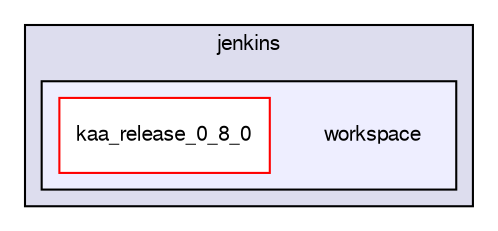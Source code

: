digraph "/var/lib/jenkins/workspace" {
  bgcolor=transparent;
  compound=true
  node [ fontsize="10", fontname="FreeSans"];
  edge [ labelfontsize="10", labelfontname="FreeSans"];
  subgraph clusterdir_fee575f580404996843cf55d4a8a21d6 {
    graph [ bgcolor="#ddddee", pencolor="black", label="jenkins" fontname="FreeSans", fontsize="10", URL="dir_fee575f580404996843cf55d4a8a21d6.html"]
  subgraph clusterdir_1dcd01091481739a08e0557cc0b23ccc {
    graph [ bgcolor="#eeeeff", pencolor="black", label="" URL="dir_1dcd01091481739a08e0557cc0b23ccc.html"];
    dir_1dcd01091481739a08e0557cc0b23ccc [shape=plaintext label="workspace"];
    dir_6e6ebd6a7967e725fca156fb374ac5a3 [shape=box label="kaa_release_0_8_0" color="red" fillcolor="white" style="filled" URL="dir_6e6ebd6a7967e725fca156fb374ac5a3.html"];
  }
  }
}
